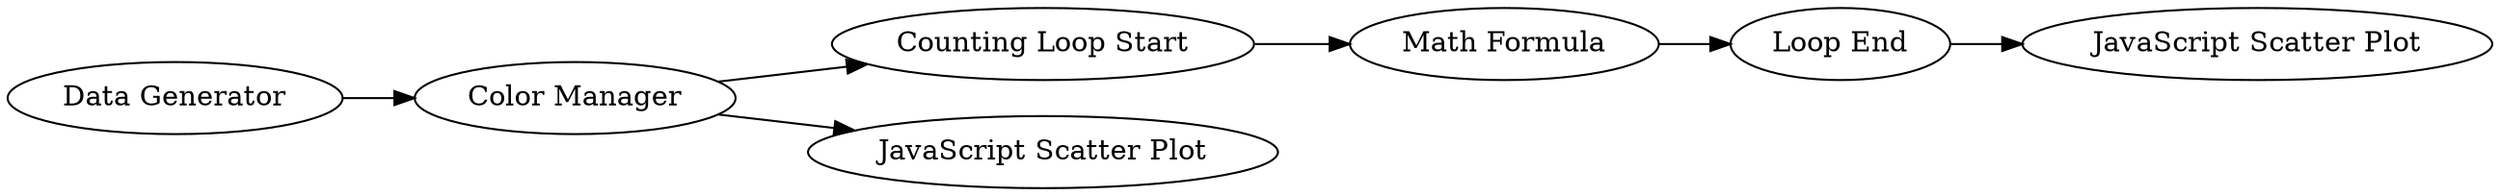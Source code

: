 digraph {
	33 -> 21
	26 -> 2
	21 -> 32
	26 -> 31
	2 -> 33
	23 -> 26
	31 [label="JavaScript Scatter Plot"]
	23 [label="Data Generator"]
	21 [label="Loop End"]
	26 [label="Color Manager"]
	33 [label="Math Formula"]
	32 [label="JavaScript Scatter Plot"]
	2 [label="Counting Loop Start"]
	rankdir=LR
}
